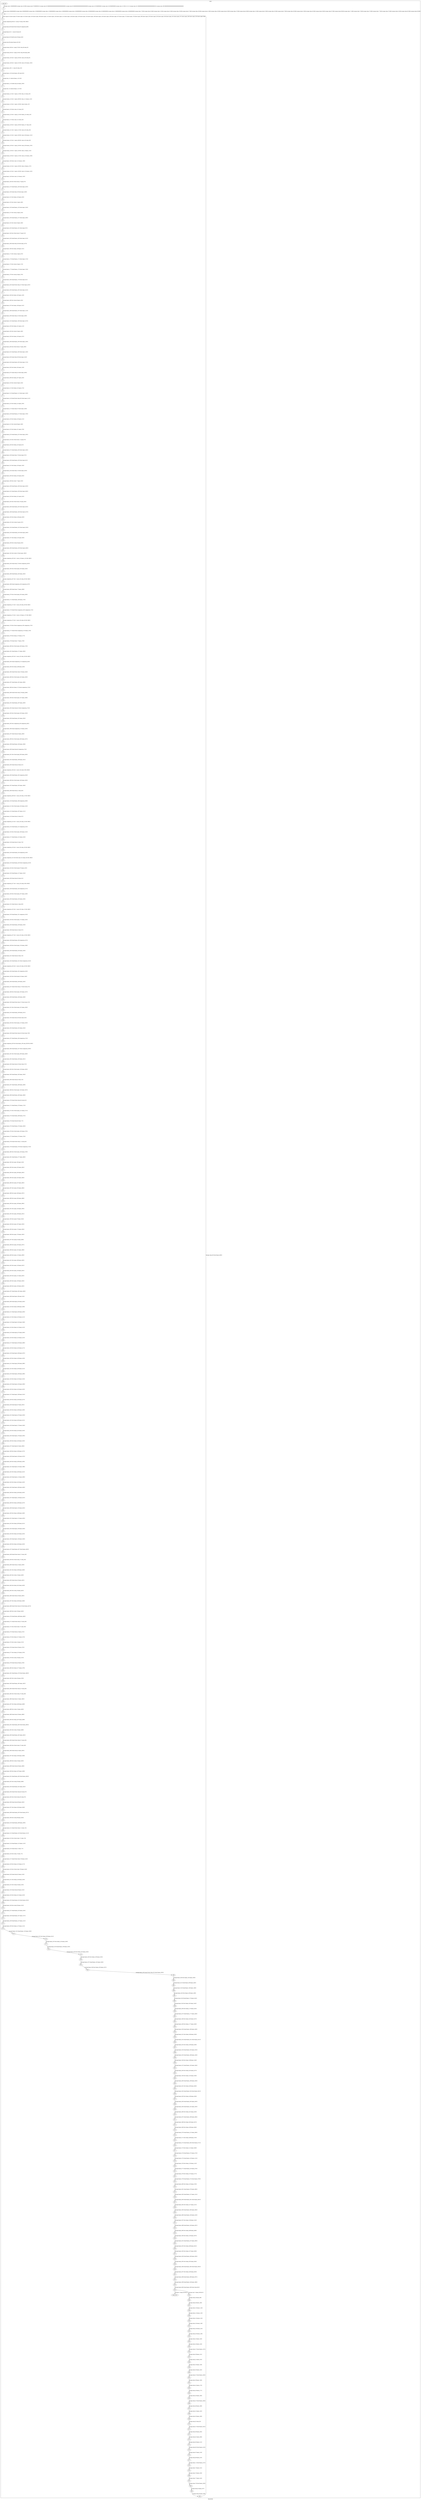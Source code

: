 digraph G {
label="Btor2XCFA";
subgraph cluster_0 {
label="main";
main_init[];
l1[];
l3[];
l4[];
l5[];
l6[];
l7[];
l8[];
l9[];
l10[];
l11[];
l12[];
l13[];
l14[];
l15[];
l16[];
l17[];
l18[];
l19[];
l20[];
l21[];
l22[];
l23[];
l24[];
l25[];
l26[];
l27[];
l28[];
l29[];
l30[];
l31[];
l32[];
l33[];
l34[];
l35[];
l36[];
l37[];
l38[];
l39[];
l40[];
l41[];
l42[];
l43[];
l44[];
l45[];
l46[];
l47[];
l48[];
l49[];
l50[];
l51[];
l52[];
l53[];
l54[];
l55[];
l56[];
l57[];
l58[];
l59[];
l60[];
l61[];
l62[];
l63[];
l64[];
l65[];
l66[];
l67[];
l68[];
l69[];
l70[];
l71[];
l72[];
l73[];
l74[];
l75[];
l76[];
l77[];
l78[];
l79[];
l80[];
l81[];
l82[];
l83[];
l84[];
l85[];
l86[];
l87[];
l88[];
l89[];
l90[];
l91[];
l92[];
l93[];
l94[];
l95[];
l96[];
l97[];
l98[];
l99[];
l100[];
l101[];
l102[];
l103[];
l104[];
l105[];
l106[];
l107[];
l108[];
l109[];
l110[];
l111[];
l112[];
l113[];
l114[];
l115[];
l116[];
l117[];
l118[];
l119[];
l120[];
l121[];
l122[];
l123[];
l124[];
l125[];
l126[];
l127[];
l128[];
l129[];
l130[];
l131[];
l132[];
l133[];
l134[];
l135[];
l136[];
l137[];
l138[];
l139[];
l140[];
l141[];
l142[];
l143[];
l144[];
l145[];
l146[];
l147[];
l148[];
l149[];
l150[];
l151[];
l152[];
l153[];
l154[];
l155[];
l156[];
l157[];
l158[];
l159[];
l160[];
l161[];
l162[];
l163[];
l164[];
l165[];
l166[];
l167[];
l168[];
l169[];
l170[];
l171[];
l172[];
l173[];
l174[];
l175[];
l176[];
l177[];
l178[];
l179[];
l180[];
l181[];
l182[];
l183[];
l184[];
l185[];
l186[];
l187[];
l188[];
l189[];
l190[];
l191[];
l192[];
l193[];
l194[];
l195[];
l196[];
l197[];
l198[];
l199[];
l200[];
l201[];
l202[];
l203[];
l204[];
l205[];
l206[];
l207[];
l208[];
l209[];
l210[];
l211[];
l212[];
l213[];
l214[];
l215[];
l216[];
l217[];
l218[];
l219[];
l220[];
l221[];
l222[];
l223[];
l224[];
l225[];
l226[];
l227[];
l228[];
l229[];
l230[];
l231[];
l232[];
l233[];
l234[];
l235[];
l236[];
l237[];
l238[];
l239[];
l240[];
l241[];
l242[];
l243[];
l244[];
l245[];
l246[];
l247[];
l248[];
l249[];
l250[];
l251[];
l252[];
l253[];
l254[];
l255[];
l256[];
l257[];
l258[];
l259[];
l260[];
l261[];
l262[];
l263[];
l264[];
l265[];
l266[];
l267[];
l268[];
l269[];
l270[];
l271[];
l272[];
l273[];
l274[];
l275[];
l276[];
l277[];
l278[];
l279[];
l280[];
l281[];
l282[];
l283[];
l284[];
l285[];
l286[];
l287[];
l288[];
l289[];
l290[];
l291[];
l292[];
l293[];
l294[];
l295[];
l296[];
l297[];
l298[];
l299[];
l300[];
l301[];
l302[];
l303[];
l304[];
l305[];
l306[];
l307[];
l308[];
l309[];
l310[];
l311[];
l312[];
l313[];
l314[];
l315[];
l316[];
l317[];
l318[];
l319[];
l320[];
l321[];
l322[];
l323[];
l324[];
l325[];
l326[];
l327[];
l328[];
l329[];
l330[];
l331[];
l332[];
l333[];
l334[];
l335[];
l336[];
l337[];
l338[];
l339[];
l340[];
l341[];
l342[];
l343[];
l344[];
l345[];
l346[];
l347[];
l348[];
l349[];
l350[];
l351[];
l352[];
l353[];
l354[];
l355[];
l356[];
l357[];
l358[];
l359[];
l360[];
l361[];
l362[];
l363[];
l364[];
l365[];
l366[];
l367[];
l368[];
l369[];
l370[];
l371[];
l372[];
l373[];
l374[];
l375[];
l376[];
l377[];
l378[];
l379[];
l380[];
l381[];
l382[];
l383[];
l384[];
l385[];
l386[];
l387[];
l388[];
l389[];
l390[];
l391[];
l392[];
l393[];
l394[];
l395[];
l396[];
l397[];
l398[];
l399[];
l400[];
l401[];
l402[];
l403[];
l404[];
l405[];
l406[];
l407[];
l408[];
l409[];
l410[];
l411[];
l412[];
l413[];
l414[];
l415[];
l416[];
l417[];
l418[];
l419[];
l420[];
l421[];
l422[];
l423[];
l424[];
l425[];
l426[];
l427[];
l428[];
l429[];
l430[];
l431[];
l432[];
l433[];
l434[];
l435[];
l436[];
l437[];
l438[];
l439[];
l440[];
l441[];
l442[];
l443[];
l444[];
main_error[];
l445[];
l446[];
l447[];
l448[];
l449[];
l450[];
l451[];
l452[];
l453[];
l454[];
l455[];
l456[];
l457[];
l458[];
l459[];
l460[];
l461[];
l462[];
l463[];
l464[];
l465[];
l466[];
l467[];
l468[];
l469[];
l470[];
l471[];
l472[];
l473[];
l474[];
l475[];
l476[];
l477[];
l478[];
l479[];
l480[];
l481[];
l482[];
l483[];
l484[];
main_init -> l1 [label="[(assign const_5 #b00000000),(assign const_26 #b0),(assign const_87 #b00000101),(assign const_92 #b00000000000000000000000000000001),(assign const_93 #b000000000000000000000000),(assign const_102 #b00000001),(assign const_104 #b00000000),(assign const_122 #b11111111),(assign const_321 #b00000000000000000000000000000101),(assign const_358 #b00000000000000000000000000000000)] "];
l3 -> l4 [label="[(havoc input_91),(havoc input_97),(havoc input_101),(havoc input_103),(havoc input_108),(havoc input_112),(havoc input_118),(havoc input_121),(havoc input_126),(havoc input_130),(havoc input_134),(havoc input_149),(havoc input_154),(havoc input_158),(havoc input_167),(havoc input_172),(havoc input_176),(havoc input_199),(havoc input_233),(havoc input_235),(havoc input_240),(havoc input_242),(havoc input_247),(havoc input_249),(havoc input_253),(havoc input_256)] "];
l4 -> l5 [label="[(assign comparison_88 (ite (= const_87 state_6) #b1 #b0))] "];
l5 -> l6 [label="[(assign binary_89 (bvand (bvnot state_85) comparison_88))] "];
l6 -> l7 [label="[(assign binary_94 (++ const_93 state_6))] "];
l7 -> l8 [label="[(assign binary_95 (bvadd const_92 binary_94))] "];
l8 -> l9 [label="[(assign slice_96 (extract binary_95 0 8))] "];
l9 -> l10 [label="[(assign ternary_98 (ite (= input_97 #b1) slice_96 state_6))] "];
l10 -> l11 [label="[(assign ternary_99 (ite (= input_91 #b1) slice_96 ternary_98))] "];
l11 -> l12 [label="[(assign ternary_105 (ite (= input_103 #b1) const_104 state_8))] "];
l12 -> l13 [label="[(assign ternary_106 (ite (= input_101 #b1) const_102 ternary_105))] "];
l13 -> l14 [label="[(assign binary_109 (++ const_93 state_10))] "];
l14 -> l15 [label="[(assign binary_110 (bvsub binary_109 const_92))] "];
l15 -> l16 [label="[(assign slice_111 (extract binary_110 0 8))] "];
l16 -> l17 [label="[(assign binary_113 (bvadd const_92 binary_109))] "];
l17 -> l18 [label="[(assign slice_114 (extract binary_113 0 8))] "];
l18 -> l19 [label="[(assign ternary_115 (ite (= input_112 #b1) slice_114 state_10))] "];
l19 -> l20 [label="[(assign ternary_116 (ite (= input_108 #b1) slice_111 ternary_115))] "];
l20 -> l21 [label="[(assign ternary_119 (ite (= input_118 #b1) state_8 state_12))] "];
l21 -> l22 [label="[(assign binary_123 (bvxor const_122 state_22))] "];
l22 -> l23 [label="[(assign ternary_124 (ite (= input_121 #b1) binary_123 state_14))] "];
l23 -> l24 [label="[(assign binary_127 (bvxor const_122 state_24))] "];
l24 -> l25 [label="[(assign ternary_128 (ite (= input_126 #b1) binary_127 state_16))] "];
l25 -> l26 [label="[(assign ternary_131 (ite (= input_121 #b1) const_102 state_18))] "];
l26 -> l27 [label="[(assign ternary_132 (ite (= input_130 #b1) const_104 ternary_131))] "];
l27 -> l28 [label="[(assign ternary_135 (ite (= input_108 #b1) const_102 state_20))] "];
l28 -> l29 [label="[(assign ternary_136 (ite (= input_134 #b1) const_104 ternary_135))] "];
l29 -> l30 [label="[(assign ternary_138 (ite (= input_134 #b1) state_12 binary_123))] "];
l30 -> l31 [label="[(assign ternary_139 (ite (= input_121 #b1) const_122 ternary_138))] "];
l31 -> l32 [label="[(assign binary_140 (bvxor const_122 ternary_139))] "];
l32 -> l33 [label="[(assign ternary_142 (ite (= input_130 #b1) state_14 binary_127))] "];
l33 -> l34 [label="[(assign ternary_143 (ite (= input_126 #b1) const_122 ternary_142))] "];
l34 -> l35 [label="[(assign binary_144 (bvxor const_122 ternary_143))] "];
l35 -> l36 [label="[(assign binary_146 (bvor (bvnot state_27) input_97))] "];
l36 -> l37 [label="[(assign binary_147 (bvand binary_146 (bvnot input_103)))] "];
l37 -> l38 [label="[(assign binary_150 (bvand state_29 (bvnot input_149)))] "];
l38 -> l39 [label="[(assign binary_151 (bvor binary_150 input_103))] "];
l39 -> l40 [label="[(assign binary_153 (bvor state_31 input_149))] "];
l40 -> l41 [label="[(assign binary_155 (bvand binary_153 (bvnot input_154)))] "];
l41 -> l42 [label="[(assign binary_157 (bvor state_33 input_154))] "];
l42 -> l43 [label="[(assign binary_159 (bvand binary_157 (bvnot input_158)))] "];
l43 -> l44 [label="[(assign binary_161 (bvor state_35 input_158))] "];
l44 -> l45 [label="[(assign binary_162 (bvand binary_161 (bvnot input_97)))] "];
l45 -> l46 [label="[(assign binary_164 (bvor (bvnot state_37) input_91))] "];
l46 -> l47 [label="[(assign binary_165 (bvand binary_164 (bvnot input_101)))] "];
l47 -> l48 [label="[(assign binary_168 (bvand state_39 (bvnot input_167)))] "];
l48 -> l49 [label="[(assign binary_169 (bvor binary_168 input_101))] "];
l49 -> l50 [label="[(assign binary_171 (bvor state_41 input_167))] "];
l50 -> l51 [label="[(assign binary_173 (bvand binary_171 (bvnot input_172)))] "];
l51 -> l52 [label="[(assign binary_175 (bvor state_43 input_172))] "];
l52 -> l53 [label="[(assign binary_177 (bvand binary_175 (bvnot input_176)))] "];
l53 -> l54 [label="[(assign binary_179 (bvor state_45 input_176))] "];
l54 -> l55 [label="[(assign binary_180 (bvand binary_179 (bvnot input_91)))] "];
l55 -> l56 [label="[(assign binary_182 (bvand (bvnot state_47) (bvnot input_103)))] "];
l56 -> l57 [label="[(assign binary_183 (bvand binary_182 (bvnot input_101)))] "];
l57 -> l58 [label="[(assign binary_184 (bvor binary_183 input_118))] "];
l58 -> l59 [label="[(assign binary_186 (bvor state_49 input_103))] "];
l59 -> l60 [label="[(assign binary_187 (bvor binary_186 input_101))] "];
l60 -> l61 [label="[(assign binary_188 (bvand binary_187 (bvnot input_112)))] "];
l61 -> l62 [label="[(assign binary_190 (bvand state_51 (bvnot input_149)))] "];
l62 -> l63 [label="[(assign binary_191 (bvand binary_190 (bvnot input_167)))] "];
l63 -> l64 [label="[(assign binary_192 (bvor binary_191 input_112))] "];
l64 -> l65 [label="[(assign binary_194 (bvor state_53 input_149))] "];
l65 -> l66 [label="[(assign binary_195 (bvor binary_194 input_167))] "];
l66 -> l67 [label="[(assign binary_196 (bvand binary_195 (bvnot input_118)))] "];
l67 -> l68 [label="[(assign binary_200 (bvor (bvnot state_57) input_199))] "];
l68 -> l69 [label="[(assign binary_201 (bvand binary_200 (bvnot input_118)))] "];
l69 -> l70 [label="[(assign binary_203 (bvand state_59 (bvnot input_154)))] "];
l70 -> l71 [label="[(assign binary_204 (bvand binary_203 (bvnot input_172)))] "];
l71 -> l72 [label="[(assign binary_205 (bvor binary_204 input_118))] "];
l72 -> l73 [label="[(assign binary_207 (bvand state_61 (bvnot input_199)))] "];
l73 -> l74 [label="[(assign binary_208 (bvor binary_207 input_134))] "];
l74 -> l75 [label="[(assign binary_210 (bvor state_63 input_154))] "];
l75 -> l76 [label="[(assign binary_211 (bvor binary_210 input_172))] "];
l76 -> l77 [label="[(assign binary_212 (bvand binary_211 (bvnot input_134)))] "];
l77 -> l78 [label="[(assign binary_214 (bvand (bvnot state_65) (bvnot input_121)))] "];
l78 -> l79 [label="[(assign binary_215 (bvor binary_214 input_130))] "];
l79 -> l80 [label="[(assign binary_217 (bvand state_67 (bvnot input_158)))] "];
l80 -> l81 [label="[(assign binary_218 (bvand binary_217 (bvnot input_176)))] "];
l81 -> l82 [label="[(assign binary_219 (bvor binary_218 input_121))] "];
l82 -> l83 [label="[(assign binary_221 (bvor state_69 input_158))] "];
l83 -> l84 [label="[(assign binary_222 (bvor binary_221 input_176))] "];
l84 -> l85 [label="[(assign binary_223 (bvand binary_222 (bvnot input_130)))] "];
l85 -> l86 [label="[(assign binary_225 (bvor (bvnot state_71) input_97))] "];
l86 -> l87 [label="[(assign binary_226 (bvor binary_225 input_91))] "];
l87 -> l88 [label="[(assign binary_227 (bvand binary_226 (bvnot input_126)))] "];
l88 -> l89 [label="[(assign binary_229 (bvand state_73 (bvnot input_97)))] "];
l89 -> l90 [label="[(assign binary_230 (bvand binary_229 (bvnot input_91)))] "];
l90 -> l91 [label="[(assign binary_231 (bvor binary_230 input_126))] "];
l91 -> l92 [label="[(assign binary_234 (bvand state_75 (bvnot input_233)))] "];
l92 -> l93 [label="[(assign binary_236 (bvor binary_234 input_235))] "];
l93 -> l94 [label="[(assign binary_238 (bvor state_77 input_233))] "];
l94 -> l95 [label="[(assign binary_239 (bvand binary_238 (bvnot input_235)))] "];
l95 -> l96 [label="[(assign binary_241 (bvand binary_239 (bvnot input_240)))] "];
l96 -> l97 [label="[(assign binary_243 (bvor binary_241 input_242))] "];
l97 -> l98 [label="[(assign binary_245 (bvor (bvnot state_79) input_240))] "];
l98 -> l99 [label="[(assign binary_246 (bvand binary_245 (bvnot input_242)))] "];
l99 -> l100 [label="[(assign binary_248 (bvand binary_246 (bvnot input_247)))] "];
l100 -> l101 [label="[(assign binary_250 (bvor binary_248 input_249))] "];
l101 -> l102 [label="[(assign binary_252 (bvor state_81 input_247))] "];
l102 -> l103 [label="[(assign binary_254 (bvand binary_252 (bvnot input_253)))] "];
l103 -> l104 [label="[(assign binary_255 (bvand binary_254 (bvnot input_249)))] "];
l104 -> l105 [label="[(assign binary_257 (bvor binary_255 input_256))] "];
l105 -> l106 [label="[(assign binary_259 (bvor state_83 input_253))] "];
l106 -> l107 [label="[(assign binary_260 (bvand binary_259 (bvnot input_256)))] "];
l107 -> l108 [label="[(assign binary_262 (bvor state_61 (bvnot input_199)))] "];
l108 -> l109 [label="[(assign comparison_263 (ite (= const_122 binary_123) #b1 #b0))] "];
l109 -> l110 [label="[(assign binary_264 (bvand state_75 (bvnot comparison_263)))] "];
l110 -> l111 [label="[(assign binary_265 (bvor (bvnot input_233) binary_264))] "];
l111 -> l112 [label="[(assign binary_266 (bvand binary_262 binary_265))] "];
l112 -> l113 [label="[(assign comparison_267 (ite (= const_102 state_20) #b1 #b0))] "];
l113 -> l114 [label="[(assign binary_268 (bvand comparison_263 comparison_267))] "];
l114 -> l115 [label="[(assign binary_269 (bvand state_77 binary_268))] "];
l115 -> l116 [label="[(assign binary_270 (bvor (bvnot input_235) binary_269))] "];
l116 -> l117 [label="[(assign binary_271 (bvand binary_266 binary_270))] "];
l117 -> l118 [label="[(assign comparison_272 (ite (= const_104 state_18) #b1 #b0))] "];
l118 -> l119 [label="[(assign binary_273 (bvand (bvnot comparison_263) comparison_272))] "];
l119 -> l120 [label="[(assign comparison_274 (ite (= const_122 binary_127) #b1 #b0))] "];
l120 -> l121 [label="[(assign comparison_275 (ite (= const_104 state_20) #b1 #b0))] "];
l121 -> l122 [label="[(assign binary_276 (bvor (bvnot comparison_263) comparison_275))] "];
l122 -> l123 [label="[(assign binary_277 (bvand (bvnot comparison_274) binary_276))] "];
l123 -> l124 [label="[(assign binary_278 (bvor binary_273 binary_277))] "];
l124 -> l125 [label="[(assign binary_279 (bvand state_77 binary_278))] "];
l125 -> l126 [label="[(assign binary_280 (bvor (bvnot input_240) binary_279))] "];
l126 -> l127 [label="[(assign binary_281 (bvand binary_271 binary_280))] "];
l127 -> l128 [label="[(assign comparison_282 (ite (= const_102 state_18) #b1 #b0))] "];
l128 -> l129 [label="[(assign binary_283 (bvand comparison_274 comparison_282))] "];
l129 -> l130 [label="[(assign binary_284 (bvor binary_268 binary_283))] "];
l130 -> l131 [label="[(assign binary_285 (bvand (bvnot state_79) binary_284))] "];
l131 -> l132 [label="[(assign binary_286 (bvor (bvnot input_242) binary_285))] "];
l132 -> l133 [label="[(assign binary_287 (bvand binary_281 binary_286))] "];
l133 -> l134 [label="[(assign binary_288 (bvor binary_273 (bvnot comparison_274)))] "];
l134 -> l135 [label="[(assign binary_289 (bvand (bvnot state_79) binary_288))] "];
l135 -> l136 [label="[(assign binary_290 (bvor (bvnot input_247) binary_289))] "];
l136 -> l137 [label="[(assign binary_291 (bvand binary_287 binary_290))] "];
l137 -> l138 [label="[(assign binary_292 (bvand state_81 (bvnot comparison_274)))] "];
l138 -> l139 [label="[(assign binary_293 (bvor (bvnot input_253) binary_292))] "];
l139 -> l140 [label="[(assign binary_294 (bvand binary_291 binary_293))] "];
l140 -> l141 [label="[(assign binary_295 (bvor comparison_263 comparison_282))] "];
l141 -> l142 [label="[(assign binary_296 (bvand comparison_274 binary_295))] "];
l142 -> l143 [label="[(assign binary_297 (bvand state_81 binary_296))] "];
l143 -> l144 [label="[(assign binary_298 (bvor (bvnot input_249) binary_297))] "];
l144 -> l145 [label="[(assign binary_299 (bvand binary_294 binary_298))] "];
l145 -> l146 [label="[(assign binary_300 (bvand state_83 comparison_274))] "];
l146 -> l147 [label="[(assign binary_301 (bvor (bvnot input_256) binary_300))] "];
l147 -> l148 [label="[(assign binary_302 (bvand binary_299 binary_301))] "];
l148 -> l149 [label="[(assign binary_303 (bvand state_29 state_51))] "];
l149 -> l150 [label="[(assign comparison_304 (ite (= const_104 state_8) #b1 #b0))] "];
l150 -> l151 [label="[(assign binary_305 (bvand binary_303 comparison_304))] "];
l151 -> l152 [label="[(assign binary_306 (bvor (bvnot input_149) binary_305))] "];
l152 -> l153 [label="[(assign binary_307 (bvand binary_302 binary_306))] "];
l153 -> l154 [label="[(assign binary_308 (bvand state_31 state_59))] "];
l154 -> l155 [label="[(assign comparison_309 (ite (= const_104 state_12) #b1 #b0))] "];
l155 -> l156 [label="[(assign binary_310 (bvand binary_308 comparison_309))] "];
l156 -> l157 [label="[(assign binary_311 (bvor (bvnot input_154) binary_310))] "];
l157 -> l158 [label="[(assign binary_312 (bvand binary_307 binary_311))] "];
l158 -> l159 [label="[(assign binary_313 (bvand state_33 state_67))] "];
l159 -> l160 [label="[(assign comparison_314 (ite (= const_104 state_14) #b1 #b0))] "];
l160 -> l161 [label="[(assign binary_315 (bvand binary_313 comparison_314))] "];
l161 -> l162 [label="[(assign binary_316 (bvor (bvnot input_158) binary_315))] "];
l162 -> l163 [label="[(assign binary_317 (bvand binary_312 binary_316))] "];
l163 -> l164 [label="[(assign binary_318 (bvand state_35 state_73))] "];
l164 -> l165 [label="[(assign comparison_319 (ite (= const_104 state_16) #b1 #b0))] "];
l165 -> l166 [label="[(assign binary_320 (bvand binary_318 comparison_319))] "];
l166 -> l167 [label="[(assign comparison_322 (ite (bvule const_321 binary_94) #b1 #b0))] "];
l167 -> l168 [label="[(assign binary_323 (bvand binary_320 (bvnot comparison_322)))] "];
l168 -> l169 [label="[(assign binary_324 (bvor (bvnot input_97) binary_323))] "];
l169 -> l170 [label="[(assign binary_325 (bvand binary_317 binary_324))] "];
l170 -> l171 [label="[(assign binary_326 (bvand state_39 state_51))] "];
l171 -> l172 [label="[(assign comparison_327 (ite (= const_102 state_8) #b1 #b0))] "];
l172 -> l173 [label="[(assign binary_328 (bvand binary_326 comparison_327))] "];
l173 -> l174 [label="[(assign binary_329 (bvor (bvnot input_167) binary_328))] "];
l174 -> l175 [label="[(assign binary_330 (bvand binary_325 binary_329))] "];
l175 -> l176 [label="[(assign binary_331 (bvand state_41 state_59))] "];
l176 -> l177 [label="[(assign comparison_332 (ite (= const_102 state_12) #b1 #b0))] "];
l177 -> l178 [label="[(assign binary_333 (bvand binary_331 comparison_332))] "];
l178 -> l179 [label="[(assign binary_334 (bvor (bvnot input_172) binary_333))] "];
l179 -> l180 [label="[(assign binary_335 (bvand binary_330 binary_334))] "];
l180 -> l181 [label="[(assign binary_336 (bvand state_43 state_67))] "];
l181 -> l182 [label="[(assign comparison_337 (ite (= const_102 state_14) #b1 #b0))] "];
l182 -> l183 [label="[(assign binary_338 (bvand binary_336 comparison_337))] "];
l183 -> l184 [label="[(assign binary_339 (bvor (bvnot input_176) binary_338))] "];
l184 -> l185 [label="[(assign binary_340 (bvand binary_335 binary_339))] "];
l185 -> l186 [label="[(assign binary_341 (bvand state_45 state_73))] "];
l186 -> l187 [label="[(assign binary_342 (bvand binary_341 (bvnot comparison_322)))] "];
l187 -> l188 [label="[(assign comparison_343 (ite (= const_102 state_16) #b1 #b0))] "];
l188 -> l189 [label="[(assign binary_344 (bvand binary_342 comparison_343))] "];
l189 -> l190 [label="[(assign binary_345 (bvor (bvnot input_91) binary_344))] "];
l190 -> l191 [label="[(assign binary_346 (bvand binary_340 binary_345))] "];
l191 -> l192 [label="[(assign binary_347 (bvand (bvnot state_27) (bvnot state_47)))] "];
l192 -> l193 [label="[(assign binary_348 (bvor (bvnot input_103) binary_347))] "];
l193 -> l194 [label="[(assign binary_349 (bvand binary_346 binary_348))] "];
l194 -> l195 [label="[(assign binary_350 (bvand (bvnot state_37) (bvnot state_47)))] "];
l195 -> l196 [label="[(assign binary_351 (bvor (bvnot input_101) binary_350))] "];
l196 -> l197 [label="[(assign binary_352 (bvand binary_349 binary_351))] "];
l197 -> l198 [label="[(assign binary_353 (bvand state_49 (bvnot state_55)))] "];
l198 -> l199 [label="[(assign binary_354 (bvor (bvnot input_112) binary_353))] "];
l199 -> l200 [label="[(assign binary_355 (bvand binary_352 binary_354))] "];
l200 -> l201 [label="[(assign binary_356 (bvand (bvnot state_55) (bvnot state_79)))] "];
l201 -> l202 [label="[(assign binary_357 (bvand binary_356 comparison_275))] "];
l202 -> l203 [label="[(assign comparison_359 (ite (bvule binary_109 const_358) #b1 #b0))] "];
l203 -> l204 [label="[(assign binary_360 (bvand binary_357 (bvnot comparison_359)))] "];
l204 -> l205 [label="[(assign binary_361 (bvor (bvnot input_108) binary_360))] "];
l205 -> l206 [label="[(assign binary_362 (bvand binary_355 binary_361))] "];
l206 -> l207 [label="[(assign binary_363 (bvand state_53 (bvnot state_57)))] "];
l207 -> l208 [label="[(assign binary_364 (bvor (bvnot input_118) binary_363))] "];
l208 -> l209 [label="[(assign binary_365 (bvand binary_362 binary_364))] "];
l209 -> l210 [label="[(assign binary_366 (bvand state_63 state_75))] "];
l210 -> l211 [label="[(assign binary_367 (bvand binary_366 binary_268))] "];
l211 -> l212 [label="[(assign binary_368 (bvor (bvnot input_134) binary_367))] "];
l212 -> l213 [label="[(assign binary_369 (bvand binary_365 binary_368))] "];
l213 -> l214 [label="[(assign binary_370 (bvand (bvnot state_65) state_81))] "];
l214 -> l215 [label="[(assign binary_371 (bvand binary_370 binary_273))] "];
l215 -> l216 [label="[(assign binary_372 (bvor (bvnot input_121) binary_371))] "];
l216 -> l217 [label="[(assign binary_373 (bvand binary_369 binary_372))] "];
l217 -> l218 [label="[(assign binary_374 (bvand state_69 state_77))] "];
l218 -> l219 [label="[(assign binary_375 (bvand binary_374 binary_283))] "];
l219 -> l220 [label="[(assign binary_376 (bvor (bvnot input_130) binary_375))] "];
l220 -> l221 [label="[(assign binary_377 (bvand binary_373 binary_376))] "];
l221 -> l222 [label="[(assign binary_378 (bvand (bvnot state_71) state_83))] "];
l222 -> l223 [label="[(assign binary_379 (bvand binary_378 (bvnot comparison_274)))] "];
l223 -> l224 [label="[(assign binary_380 (bvor (bvnot input_126) binary_379))] "];
l224 -> l225 [label="[(assign binary_381 (bvand binary_377 binary_380))] "];
l225 -> l226 [label="[(assign binary_382 (bvor input_199 input_233))] "];
l226 -> l227 [label="[(assign binary_383 (bvor input_235 binary_382))] "];
l227 -> l228 [label="[(assign binary_384 (bvor input_240 binary_383))] "];
l228 -> l229 [label="[(assign binary_385 (bvor input_242 binary_384))] "];
l229 -> l230 [label="[(assign binary_386 (bvor input_247 binary_385))] "];
l230 -> l231 [label="[(assign binary_387 (bvor input_253 binary_386))] "];
l231 -> l232 [label="[(assign binary_388 (bvor input_249 binary_387))] "];
l232 -> l233 [label="[(assign binary_389 (bvor input_256 binary_388))] "];
l233 -> l234 [label="[(assign binary_390 (bvor input_149 binary_389))] "];
l234 -> l235 [label="[(assign binary_391 (bvor input_154 binary_390))] "];
l235 -> l236 [label="[(assign binary_392 (bvor input_158 binary_391))] "];
l236 -> l237 [label="[(assign binary_393 (bvor input_97 binary_392))] "];
l237 -> l238 [label="[(assign binary_394 (bvor input_167 binary_393))] "];
l238 -> l239 [label="[(assign binary_395 (bvor input_172 binary_394))] "];
l239 -> l240 [label="[(assign binary_396 (bvor input_176 binary_395))] "];
l240 -> l241 [label="[(assign binary_397 (bvor input_91 binary_396))] "];
l241 -> l242 [label="[(assign binary_398 (bvor input_103 binary_397))] "];
l242 -> l243 [label="[(assign binary_399 (bvor input_101 binary_398))] "];
l243 -> l244 [label="[(assign binary_400 (bvor input_112 binary_399))] "];
l244 -> l245 [label="[(assign binary_401 (bvor input_108 binary_400))] "];
l245 -> l246 [label="[(assign binary_402 (bvor input_118 binary_401))] "];
l246 -> l247 [label="[(assign binary_403 (bvor input_134 binary_402))] "];
l247 -> l248 [label="[(assign binary_404 (bvor input_121 binary_403))] "];
l248 -> l249 [label="[(assign binary_405 (bvor input_130 binary_404))] "];
l249 -> l250 [label="[(assign binary_406 (bvor input_126 binary_405))] "];
l250 -> l251 [label="[(assign binary_407 (bvand binary_381 binary_406))] "];
l251 -> l252 [label="[(assign binary_408 (bvand input_199 input_233))] "];
l252 -> l253 [label="[(assign binary_409 (bvand input_235 binary_382))] "];
l253 -> l254 [label="[(assign binary_410 (bvor binary_408 binary_409))] "];
l254 -> l255 [label="[(assign binary_411 (bvand input_240 binary_383))] "];
l255 -> l256 [label="[(assign binary_412 (bvor binary_410 binary_411))] "];
l256 -> l257 [label="[(assign binary_413 (bvand input_242 binary_384))] "];
l257 -> l258 [label="[(assign binary_414 (bvor binary_412 binary_413))] "];
l258 -> l259 [label="[(assign binary_415 (bvand input_247 binary_385))] "];
l259 -> l260 [label="[(assign binary_416 (bvor binary_414 binary_415))] "];
l260 -> l261 [label="[(assign binary_417 (bvand input_253 binary_386))] "];
l261 -> l262 [label="[(assign binary_418 (bvor binary_416 binary_417))] "];
l262 -> l263 [label="[(assign binary_419 (bvand input_249 binary_387))] "];
l263 -> l264 [label="[(assign binary_420 (bvor binary_418 binary_419))] "];
l264 -> l265 [label="[(assign binary_421 (bvand input_256 binary_388))] "];
l265 -> l266 [label="[(assign binary_422 (bvor binary_420 binary_421))] "];
l266 -> l267 [label="[(assign binary_423 (bvand input_149 binary_389))] "];
l267 -> l268 [label="[(assign binary_424 (bvor binary_422 binary_423))] "];
l268 -> l269 [label="[(assign binary_425 (bvand input_154 binary_390))] "];
l269 -> l270 [label="[(assign binary_426 (bvor binary_424 binary_425))] "];
l270 -> l271 [label="[(assign binary_427 (bvand input_158 binary_391))] "];
l271 -> l272 [label="[(assign binary_428 (bvor binary_426 binary_427))] "];
l272 -> l273 [label="[(assign binary_429 (bvand input_97 binary_392))] "];
l273 -> l274 [label="[(assign binary_430 (bvor binary_428 binary_429))] "];
l274 -> l275 [label="[(assign binary_431 (bvand input_167 binary_393))] "];
l275 -> l276 [label="[(assign binary_432 (bvor binary_430 binary_431))] "];
l276 -> l277 [label="[(assign binary_433 (bvand input_172 binary_394))] "];
l277 -> l278 [label="[(assign binary_434 (bvor binary_432 binary_433))] "];
l278 -> l279 [label="[(assign binary_435 (bvand input_176 binary_395))] "];
l279 -> l280 [label="[(assign binary_436 (bvor binary_434 binary_435))] "];
l280 -> l281 [label="[(assign binary_437 (bvand input_91 binary_396))] "];
l281 -> l282 [label="[(assign binary_438 (bvor binary_436 binary_437))] "];
l282 -> l283 [label="[(assign binary_439 (bvand input_103 binary_397))] "];
l283 -> l284 [label="[(assign binary_440 (bvor binary_438 binary_439))] "];
l284 -> l285 [label="[(assign binary_441 (bvand input_101 binary_398))] "];
l285 -> l286 [label="[(assign binary_442 (bvor binary_440 binary_441))] "];
l286 -> l287 [label="[(assign binary_443 (bvand input_112 binary_399))] "];
l287 -> l288 [label="[(assign binary_444 (bvor binary_442 binary_443))] "];
l288 -> l289 [label="[(assign binary_445 (bvand input_108 binary_400))] "];
l289 -> l290 [label="[(assign binary_446 (bvor binary_444 binary_445))] "];
l290 -> l291 [label="[(assign binary_447 (bvand input_118 binary_401))] "];
l291 -> l292 [label="[(assign binary_448 (bvor binary_446 binary_447))] "];
l292 -> l293 [label="[(assign binary_449 (bvand input_134 binary_402))] "];
l293 -> l294 [label="[(assign binary_450 (bvor binary_448 binary_449))] "];
l294 -> l295 [label="[(assign binary_451 (bvand input_121 binary_403))] "];
l295 -> l296 [label="[(assign binary_452 (bvor binary_450 binary_451))] "];
l296 -> l297 [label="[(assign binary_453 (bvand input_130 binary_404))] "];
l297 -> l298 [label="[(assign binary_454 (bvor binary_452 binary_453))] "];
l298 -> l299 [label="[(assign binary_455 (bvand input_126 binary_405))] "];
l299 -> l300 [label="[(assign binary_456 (bvor binary_454 binary_455))] "];
l300 -> l301 [label="[(assign binary_457 (bvand binary_407 (bvnot binary_456)))] "];
l301 -> l302 [label="[(assign binary_458 (bvand (bvnot state_27) state_29))] "];
l302 -> l303 [label="[(assign binary_459 (bvor (bvnot state_27) state_29))] "];
l303 -> l304 [label="[(assign binary_460 (bvand state_31 binary_459))] "];
l304 -> l305 [label="[(assign binary_461 (bvor binary_458 binary_460))] "];
l305 -> l306 [label="[(assign binary_462 (bvor state_31 binary_459))] "];
l306 -> l307 [label="[(assign binary_463 (bvand state_33 binary_462))] "];
l307 -> l308 [label="[(assign binary_464 (bvor binary_461 binary_463))] "];
l308 -> l309 [label="[(assign binary_465 (bvor state_33 binary_462))] "];
l309 -> l310 [label="[(assign binary_466 (bvand state_35 binary_465))] "];
l310 -> l311 [label="[(assign binary_467 (bvor binary_464 binary_466))] "];
l311 -> l312 [label="[(assign binary_468 (bvand (bvnot state_55) (bvnot binary_467)))] "];
l312 -> l313 [label="[(assign binary_469 (bvor state_35 binary_465))] "];
l313 -> l314 [label="[(assign binary_470 (bvand binary_468 binary_469))] "];
l314 -> l315 [label="[(assign binary_471 (bvand (bvnot state_37) state_39))] "];
l315 -> l316 [label="[(assign binary_472 (bvor (bvnot state_37) state_39))] "];
l316 -> l317 [label="[(assign binary_473 (bvand state_41 binary_472))] "];
l317 -> l318 [label="[(assign binary_474 (bvor binary_471 binary_473))] "];
l318 -> l319 [label="[(assign binary_475 (bvor state_41 binary_472))] "];
l319 -> l320 [label="[(assign binary_476 (bvand state_43 binary_475))] "];
l320 -> l321 [label="[(assign binary_477 (bvor binary_474 binary_476))] "];
l321 -> l322 [label="[(assign binary_478 (bvor state_43 binary_475))] "];
l322 -> l323 [label="[(assign binary_479 (bvand state_45 binary_478))] "];
l323 -> l324 [label="[(assign binary_480 (bvor binary_477 binary_479))] "];
l324 -> l325 [label="[(assign binary_481 (bvand binary_470 (bvnot binary_480)))] "];
l325 -> l326 [label="[(assign binary_482 (bvor state_45 binary_478))] "];
l326 -> l327 [label="[(assign binary_483 (bvand binary_481 binary_482))] "];
l327 -> l328 [label="[(assign binary_484 (bvand (bvnot state_47) state_49))] "];
l328 -> l329 [label="[(assign binary_485 (bvor (bvnot state_47) state_49))] "];
l329 -> l330 [label="[(assign binary_486 (bvand state_51 binary_485))] "];
l330 -> l331 [label="[(assign binary_487 (bvor binary_484 binary_486))] "];
l331 -> l332 [label="[(assign binary_488 (bvor state_51 binary_485))] "];
l332 -> l333 [label="[(assign binary_489 (bvand state_53 binary_488))] "];
l333 -> l334 [label="[(assign binary_490 (bvor binary_487 binary_489))] "];
l334 -> l335 [label="[(assign binary_491 (bvand binary_483 (bvnot binary_490)))] "];
l335 -> l336 [label="[(assign binary_492 (bvor state_53 binary_488))] "];
l336 -> l337 [label="[(assign binary_493 (bvand binary_491 binary_492))] "];
l337 -> l338 [label="[(assign binary_494 (bvand (bvnot state_57) state_59))] "];
l338 -> l339 [label="[(assign binary_495 (bvor (bvnot state_57) state_59))] "];
l339 -> l340 [label="[(assign binary_496 (bvand state_61 binary_495))] "];
l340 -> l341 [label="[(assign binary_497 (bvor binary_494 binary_496))] "];
l341 -> l342 [label="[(assign binary_498 (bvor state_61 binary_495))] "];
l342 -> l343 [label="[(assign binary_499 (bvand state_63 binary_498))] "];
l343 -> l344 [label="[(assign binary_500 (bvor binary_497 binary_499))] "];
l344 -> l345 [label="[(assign binary_501 (bvand binary_493 (bvnot binary_500)))] "];
l345 -> l346 [label="[(assign binary_502 (bvor state_63 binary_498))] "];
l346 -> l347 [label="[(assign binary_503 (bvand binary_501 binary_502))] "];
l347 -> l348 [label="[(assign binary_504 (bvand (bvnot state_65) state_67))] "];
l348 -> l349 [label="[(assign binary_505 (bvor (bvnot state_65) state_67))] "];
l349 -> l350 [label="[(assign binary_506 (bvand state_69 binary_505))] "];
l350 -> l351 [label="[(assign binary_507 (bvor binary_504 binary_506))] "];
l351 -> l352 [label="[(assign binary_508 (bvand binary_503 (bvnot binary_507)))] "];
l352 -> l353 [label="[(assign binary_509 (bvor state_69 binary_505))] "];
l353 -> l354 [label="[(assign binary_510 (bvand binary_508 binary_509))] "];
l354 -> l355 [label="[(assign binary_511 (bvand (bvnot state_71) state_73))] "];
l355 -> l356 [label="[(assign binary_512 (bvand binary_510 (bvnot binary_511)))] "];
l356 -> l357 [label="[(assign binary_513 (bvor (bvnot state_71) state_73))] "];
l357 -> l358 [label="[(assign binary_514 (bvand binary_512 binary_513))] "];
l358 -> l359 [label="[(assign binary_515 (bvand state_75 state_77))] "];
l359 -> l360 [label="[(assign binary_516 (bvor state_75 state_77))] "];
l360 -> l361 [label="[(assign binary_517 (bvand (bvnot state_79) binary_516))] "];
l361 -> l362 [label="[(assign binary_518 (bvor binary_515 binary_517))] "];
l362 -> l363 [label="[(assign binary_519 (bvor (bvnot state_79) binary_516))] "];
l363 -> l364 [label="[(assign binary_520 (bvand state_81 binary_519))] "];
l364 -> l365 [label="[(assign binary_521 (bvor binary_518 binary_520))] "];
l365 -> l366 [label="[(assign binary_522 (bvor state_81 binary_519))] "];
l366 -> l367 [label="[(assign binary_523 (bvand state_83 binary_522))] "];
l367 -> l368 [label="[(assign binary_524 (bvor binary_521 binary_523))] "];
l368 -> l369 [label="[(assign binary_525 (bvand binary_514 (bvnot binary_524)))] "];
l369 -> l370 [label="[(assign binary_526 (bvor state_83 binary_522))] "];
l370 -> l371 [label="[(assign binary_527 (bvand binary_525 binary_526))] "];
l371 -> l372 [label="[(assign binary_528 (bvand binary_457 binary_527))] "];
l372 -> l373 [label="[(assign binary_529 (bvand binary_147 binary_151))] "];
l373 -> l374 [label="[(assign binary_530 (bvor binary_147 binary_151))] "];
l374 -> l375 [label="[(assign binary_531 (bvand binary_155 binary_530))] "];
l375 -> l376 [label="[(assign binary_532 (bvor binary_529 binary_531))] "];
l376 -> l377 [label="[(assign binary_533 (bvor binary_155 binary_530))] "];
l377 -> l378 [label="[(assign binary_534 (bvand binary_159 binary_533))] "];
l378 -> l379 [label="[(assign binary_535 (bvor binary_532 binary_534))] "];
l379 -> l380 [label="[(assign binary_536 (bvor binary_159 binary_533))] "];
l380 -> l381 [label="[(assign binary_537 (bvand binary_162 binary_536))] "];
l381 -> l382 [label="[(assign binary_538 (bvor binary_535 binary_537))] "];
l382 -> l383 [label="[(assign binary_539 (bvand (bvnot state_55) (bvnot binary_538)))] "];
l383 -> l384 [label="[(assign binary_540 (bvor binary_162 binary_536))] "];
l384 -> l385 [label="[(assign binary_541 (bvand binary_539 binary_540))] "];
l385 -> l386 [label="[(assign binary_542 (bvand binary_165 binary_169))] "];
l386 -> l387 [label="[(assign binary_543 (bvor binary_165 binary_169))] "];
l387 -> l388 [label="[(assign binary_544 (bvand binary_173 binary_543))] "];
l388 -> l389 [label="[(assign binary_545 (bvor binary_542 binary_544))] "];
l389 -> l390 [label="[(assign binary_546 (bvor binary_173 binary_543))] "];
l390 -> l391 [label="[(assign binary_547 (bvand binary_177 binary_546))] "];
l391 -> l392 [label="[(assign binary_548 (bvor binary_545 binary_547))] "];
l392 -> l393 [label="[(assign binary_549 (bvor binary_177 binary_546))] "];
l393 -> l394 [label="[(assign binary_550 (bvand binary_180 binary_549))] "];
l394 -> l395 [label="[(assign binary_551 (bvor binary_548 binary_550))] "];
l395 -> l396 [label="[(assign binary_552 (bvand binary_541 (bvnot binary_551)))] "];
l396 -> l397 [label="[(assign binary_553 (bvor binary_180 binary_549))] "];
l397 -> l398 [label="[(assign binary_554 (bvand binary_552 binary_553))] "];
l398 -> l399 [label="[(assign binary_555 (bvand binary_188 binary_184))] "];
l399 -> l400 [label="[(assign binary_556 (bvor binary_188 binary_184))] "];
l400 -> l401 [label="[(assign binary_557 (bvand binary_192 binary_556))] "];
l401 -> l402 [label="[(assign binary_558 (bvor binary_555 binary_557))] "];
l402 -> l403 [label="[(assign binary_559 (bvor binary_192 binary_556))] "];
l403 -> l404 [label="[(assign binary_560 (bvand binary_196 binary_559))] "];
l404 -> l405 [label="[(assign binary_561 (bvor binary_558 binary_560))] "];
l405 -> l406 [label="[(assign binary_562 (bvand binary_554 (bvnot binary_561)))] "];
l406 -> l407 [label="[(assign binary_563 (bvor binary_196 binary_559))] "];
l407 -> l408 [label="[(assign binary_564 (bvand binary_562 binary_563))] "];
l408 -> l409 [label="[(assign binary_565 (bvand binary_201 binary_205))] "];
l409 -> l410 [label="[(assign binary_566 (bvor binary_201 binary_205))] "];
l410 -> l411 [label="[(assign binary_567 (bvand binary_208 binary_566))] "];
l411 -> l412 [label="[(assign binary_568 (bvor binary_565 binary_567))] "];
l412 -> l413 [label="[(assign binary_569 (bvor binary_208 binary_566))] "];
l413 -> l414 [label="[(assign binary_570 (bvand binary_212 binary_569))] "];
l414 -> l415 [label="[(assign binary_571 (bvor binary_568 binary_570))] "];
l415 -> l416 [label="[(assign binary_572 (bvand binary_564 (bvnot binary_571)))] "];
l416 -> l417 [label="[(assign binary_573 (bvor binary_212 binary_569))] "];
l417 -> l418 [label="[(assign binary_574 (bvand binary_572 binary_573))] "];
l418 -> l419 [label="[(assign binary_575 (bvand binary_219 binary_215))] "];
l419 -> l420 [label="[(assign binary_576 (bvor binary_219 binary_215))] "];
l420 -> l421 [label="[(assign binary_577 (bvand binary_223 binary_576))] "];
l421 -> l422 [label="[(assign binary_578 (bvor binary_575 binary_577))] "];
l422 -> l423 [label="[(assign binary_579 (bvand binary_574 (bvnot binary_578)))] "];
l423 -> l424 [label="[(assign binary_580 (bvor binary_223 binary_576))] "];
l424 -> l425 [label="[(assign binary_581 (bvand binary_579 binary_580))] "];
l425 -> l426 [label="[(assign binary_582 (bvand binary_227 binary_231))] "];
l426 -> l427 [label="[(assign binary_583 (bvand binary_581 (bvnot binary_582)))] "];
l427 -> l428 [label="[(assign binary_584 (bvor binary_227 binary_231))] "];
l428 -> l429 [label="[(assign binary_585 (bvand binary_583 binary_584))] "];
l429 -> l430 [label="[(assign binary_586 (bvand binary_236 binary_243))] "];
l430 -> l431 [label="[(assign binary_587 (bvor binary_236 binary_243))] "];
l431 -> l432 [label="[(assign binary_588 (bvand binary_250 binary_587))] "];
l432 -> l433 [label="[(assign binary_589 (bvor binary_586 binary_588))] "];
l433 -> l434 [label="[(assign binary_590 (bvor binary_250 binary_587))] "];
l434 -> l435 [label="[(assign binary_591 (bvand binary_257 binary_590))] "];
l435 -> l436 [label="[(assign binary_592 (bvor binary_589 binary_591))] "];
l436 -> l437 [label="[(assign binary_593 (bvor binary_257 binary_590))] "];
l437 -> l438 [label="[(assign binary_594 (bvand binary_260 binary_593))] "];
l438 -> l439 [label="[(assign binary_595 (bvor binary_592 binary_594))] "];
l439 -> l440 [label="[(assign binary_596 (bvand binary_585 (bvnot binary_595)))] "];
l440 -> l441 [label="[(assign binary_597 (bvor binary_260 binary_593))] "];
l441 -> l442 [label="[(assign binary_598 (bvand binary_596 binary_597))] "];
l442 -> l443 [label="[(assign binary_599 (bvand binary_528 binary_598))] "];
l443 -> l444 [label="[(assign binary_600 (bvand binary_599 (bvnot state_85)))] "];
l444 -> main_error [label="[(assume (= binary_89 #b1))] "];
l444 -> l445 [label="[(assume (not (= binary_89 #b1)))] "];
l445 -> l446 [label="[(assign state_6 ternary_99)] "];
l446 -> l447 [label="[(assign state_8 ternary_106)] "];
l447 -> l448 [label="[(assign state_10 ternary_116)] "];
l448 -> l449 [label="[(assign state_12 ternary_119)] "];
l449 -> l450 [label="[(assign state_14 ternary_124)] "];
l450 -> l451 [label="[(assign state_16 ternary_128)] "];
l451 -> l452 [label="[(assign state_18 ternary_132)] "];
l452 -> l453 [label="[(assign state_20 ternary_136)] "];
l453 -> l454 [label="[(assign state_22 binary_140)] "];
l454 -> l455 [label="[(assign state_24 binary_144)] "];
l455 -> l456 [label="[(assign state_27 (bvnot binary_147))] "];
l456 -> l457 [label="[(assign state_29 binary_151)] "];
l457 -> l458 [label="[(assign state_31 binary_155)] "];
l458 -> l459 [label="[(assign state_33 binary_159)] "];
l459 -> l460 [label="[(assign state_35 binary_162)] "];
l460 -> l461 [label="[(assign state_37 (bvnot binary_165))] "];
l461 -> l462 [label="[(assign state_39 binary_169)] "];
l462 -> l463 [label="[(assign state_41 binary_173)] "];
l463 -> l464 [label="[(assign state_43 binary_177)] "];
l464 -> l465 [label="[(assign state_45 binary_180)] "];
l465 -> l466 [label="[(assign state_47 (bvnot binary_184))] "];
l466 -> l467 [label="[(assign state_49 binary_188)] "];
l467 -> l468 [label="[(assign state_51 binary_192)] "];
l468 -> l469 [label="[(assign state_53 binary_196)] "];
l469 -> l470 [label="[(assign state_55 state_55)] "];
l470 -> l471 [label="[(assign state_57 (bvnot binary_201))] "];
l471 -> l472 [label="[(assign state_59 binary_205)] "];
l472 -> l473 [label="[(assign state_61 binary_208)] "];
l473 -> l474 [label="[(assign state_63 binary_212)] "];
l474 -> l475 [label="[(assign state_65 (bvnot binary_215))] "];
l475 -> l476 [label="[(assign state_67 binary_219)] "];
l476 -> l477 [label="[(assign state_69 binary_223)] "];
l477 -> l478 [label="[(assign state_71 (bvnot binary_227))] "];
l478 -> l479 [label="[(assign state_73 binary_231)] "];
l479 -> l480 [label="[(assign state_75 binary_236)] "];
l480 -> l481 [label="[(assign state_77 binary_243)] "];
l481 -> l482 [label="[(assign state_79 (bvnot binary_250))] "];
l482 -> l483 [label="[(assign state_81 binary_257)] "];
l483 -> l484 [label="[(assign state_83 binary_260)] "];
l484 -> l3 [label="[(assign state_85 (bvnot binary_600))] "];
l1 -> l3 [label="[(assign state_6 #b00000000),(assign state_8 #b00000000),(assign state_10 #b00000000),(assign state_12 #b00000000),(assign state_14 #b00000000),(assign state_16 #b00000000),(assign state_18 #b00000000),(assign state_20 #b00000000),(assign state_22 #b00000000),(assign state_24 #b00000000),(assign state_27 #b0),(assign state_29 #b0),(assign state_31 #b0),(assign state_33 #b0),(assign state_35 #b0),(assign state_37 #b0),(assign state_39 #b0),(assign state_41 #b0),(assign state_43 #b0),(assign state_45 #b0),(assign state_47 #b0),(assign state_49 #b0),(assign state_51 #b0),(assign state_53 #b0),(assign state_55 #b0),(assign state_57 #b0),(assign state_59 #b0),(assign state_61 #b0),(assign state_63 #b0),(assign state_65 #b0),(assign state_67 #b0),(assign state_69 #b0),(assign state_71 #b0),(assign state_73 #b0),(assign state_75 #b0),(assign state_77 #b0),(assign state_79 #b0),(assign state_81 #b0),(assign state_83 #b0),(assign state_85 #b0)] "];

}
}
